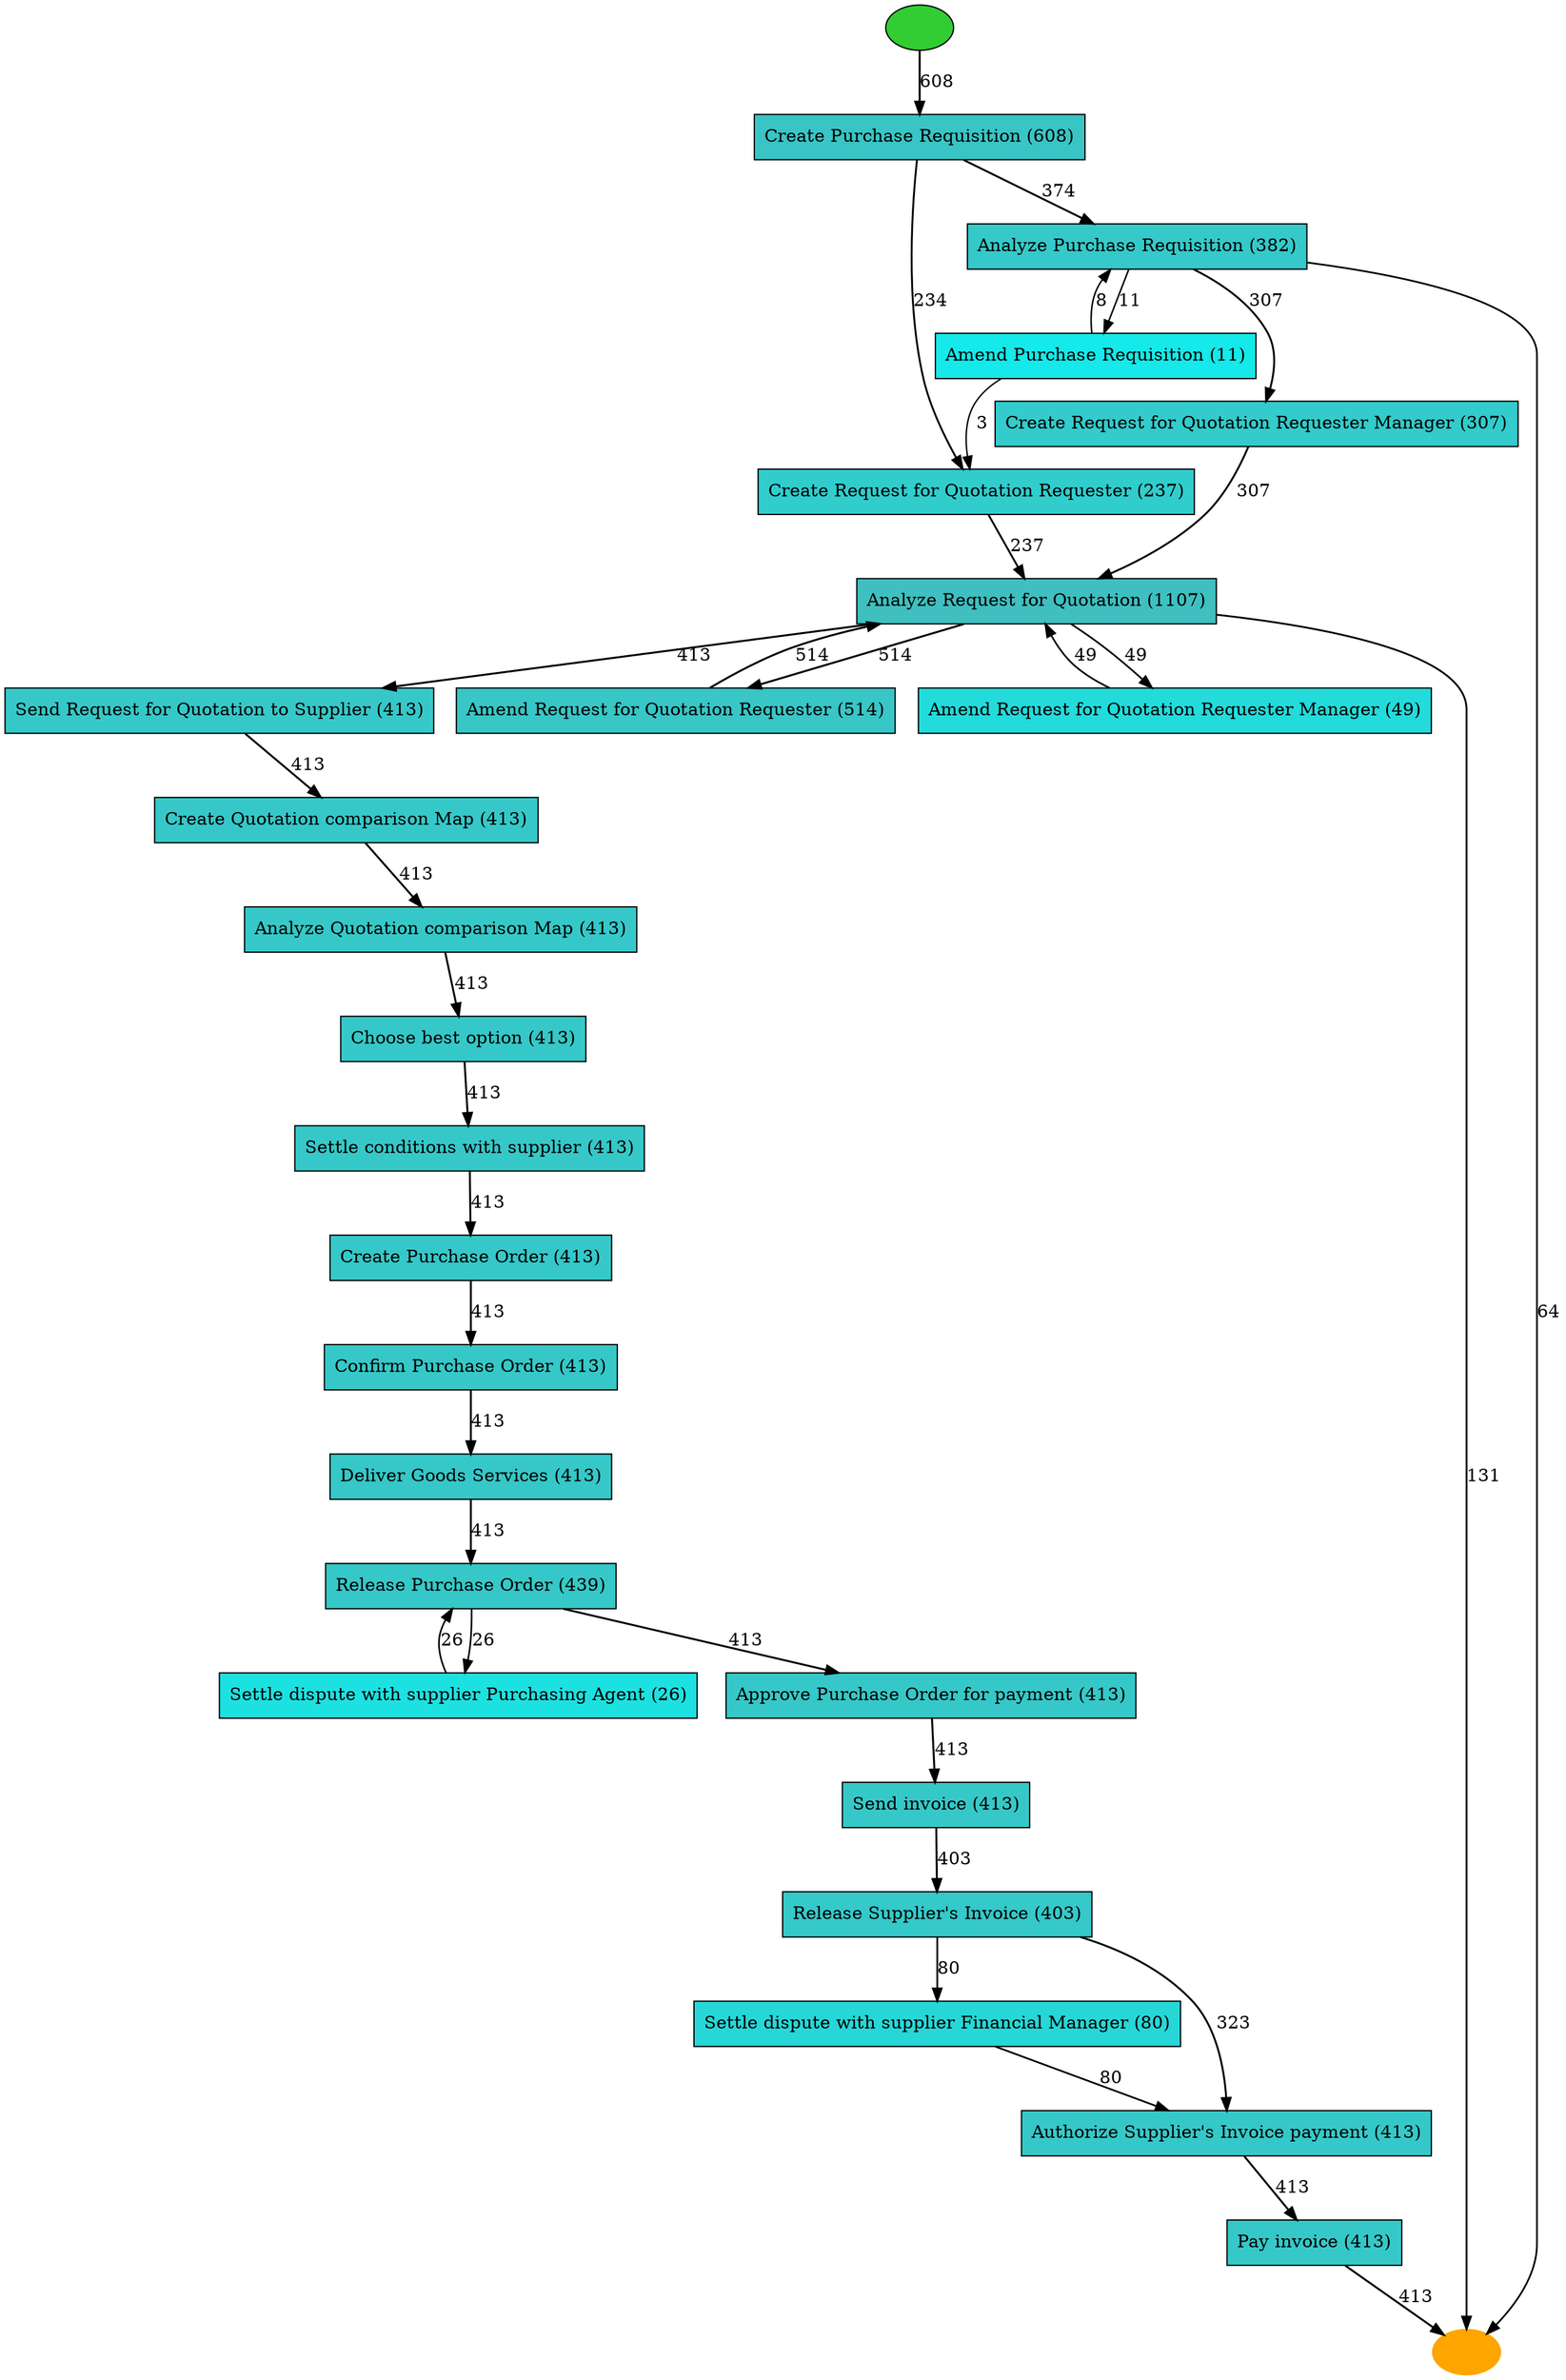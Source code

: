 strict digraph G {
	graph [bb="0,0,1268.4,1914",
		bgcolor=white
	];
	node [label="\N"];
	"230fb60a-bf3b-44b7-99e3-1a0be203fd68"	[fillcolor="#39C5C5",
		fontcolor="#000000",
		height=0.5,
		label="Create Purchase Requisition (608)",
		pos="458.88,1807.5",
		shape=box,
		style=filled,
		width=2.816];
	"1ead6de9-113d-4310-82b9-fc84a1efb76f"	[fillcolor="#31CDCD",
		fontcolor="#000000",
		height=0.5,
		label="Create Request for Quotation Requester (237)",
		pos="485.88,1522.5",
		shape=box,
		style=filled,
		width=3.7014];
	"230fb60a-bf3b-44b7-99e3-1a0be203fd68" -> "1ead6de9-113d-4310-82b9-fc84a1efb76f"	[color="#000000",
		fontcolor="#000000",
		label=234,
		lp="467,1674.8",
		penwidth=1.4963259558312871,
		pos="e,479.78,1541 457.72,1789.3 455.75,1755.3 452.79,1677.2 461.88,1612.5 464.74,1592.1 470.79,1569.7 476.1,1552.5"];
	"df119be8-fed9-4887-b14d-93b49a3bf11a"	[fillcolor="#35C9C9",
		fontcolor="#000000",
		height=0.5,
		label="Analyze Purchase Requisition (382)",
		pos="601.88,1719",
		shape=box,
		style=filled,
		width=2.9514];
	"230fb60a-bf3b-44b7-99e3-1a0be203fd68" -> "df119be8-fed9-4887-b14d-93b49a3bf11a"	[color="#000000",
		fontcolor="#000000",
		label=374,
		lp="554,1763.2",
		penwidth=1.538811456906401,
		pos="e,573.33,1737.3 487.47,1789.2 509.1,1776.1 539.04,1758 562.86,1743.6"];
	"8fc1d169-c099-4030-a339-0deadd31ae7a"	[fillcolor="#3FBFBF",
		fontcolor="#000000",
		height=0.5,
		label="Analyze Request for Quotation (1107)",
		pos="485.88,1434",
		shape=box,
		style=filled,
		width=3.1285];
	"1ead6de9-113d-4310-82b9-fc84a1efb76f" -> "8fc1d169-c099-4030-a339-0deadd31ae7a"	[color="#000000",
		fontcolor="#000000",
		label=237,
		lp="496,1478.2",
		penwidth=1.4974791521519522,
		pos="e,485.88,1452.4 485.88,1504.4 485.88,1493 485.88,1477.7 485.88,1464.3"];
	"9c73693a-7223-434e-b95c-a41d661407cc"	[fillcolor="#33CBCB",
		fontcolor="#000000",
		height=0.5,
		label="Create Request for Quotation Requester Manager (307)",
		pos="689.88,1576.5",
		shape=box,
		style=filled,
		width=4.4306];
	"df119be8-fed9-4887-b14d-93b49a3bf11a" -> "9c73693a-7223-434e-b95c-a41d661407cc"	[color="#000000",
		fontcolor="#000000",
		label=307,
		lp="679,1674.8",
		penwidth=1.5209181620885066,
		pos="e,691.33,1594.9 631.25,1700.6 649.02,1688.3 670.41,1670.3 681.88,1648.5 688.52,1635.9 690.81,1620.2 691.31,1606.8"];
	"2468f8d2-a152-479b-8936-4b2ad504ad1b"	[fillcolor="#15E9E9",
		fontcolor="#000000",
		height=0.5,
		label="Amend Purchase Requisition (11)",
		pos="571.88,1630.5",
		shape=box,
		style=filled,
		width=2.7951];
	"df119be8-fed9-4887-b14d-93b49a3bf11a" -> "2468f8d2-a152-479b-8936-4b2ad504ad1b"	[color="#000000",
		fontcolor="#000000",
		label=11,
		lp="595.62,1674.8",
		penwidth=1.2259006045261818,
		pos="e,577.89,1648.9 595.95,1700.9 591.91,1689.3 586.46,1673.5 581.77,1660"];
	end_0	[color="#FFA500",
		fillcolor="#FFA500",
		fontcolor="#FFA500",
		fontsize=8,
		height=0.5,
		label="@@E",
		pos="829.88,18",
		style=filled,
		width=0.75];
	"df119be8-fed9-4887-b14d-93b49a3bf11a" -> end_0	[color="#000000",
		fontcolor="#000000",
		label=64,
		lp="1261.6,858.75",
		penwidth=1.3794897518086944,
		pos="e,857.11,18.721 708.61,1714.6 893.75,1707.2 1254.9,1685.9 1254.9,1631.5 1254.9,1631.5 1254.9,1631.5 1254.9,105.5 1254.9,27.174 974.19,\
19.027 869.03,18.723"];
	"da23ca86-524a-4a00-b0f6-198cea7490f4"	[fillcolor="#36C8C8",
		fontcolor="#000000",
		height=0.5,
		label="Send Request for Quotation to Supplier (413)",
		pos="857.88,1345.5",
		shape=box,
		style=filled,
		width=3.6701];
	"8fc1d169-c099-4030-a339-0deadd31ae7a" -> "da23ca86-524a-4a00-b0f6-198cea7490f4"	[color="#000000",
		fontcolor="#000000",
		label=413,
		lp="727,1389.8",
		penwidth=1.547805997620483,
		pos="e,788.94,1363.9 568.8,1415.5 594.21,1410.1 622.22,1403.9 647.88,1398 690.64,1388.1 738.14,1376.5 777.13,1366.9"];
	"ea3440a8-00a0-408b-aa7d-2f03dbd61cb2"	[fillcolor="#38C6C6",
		fontcolor="#000000",
		height=0.5,
		label="Amend Request for Quotation Requester (514)",
		pos="135.88,1345.5",
		shape=box,
		style=filled,
		width=3.7743];
	"8fc1d169-c099-4030-a339-0deadd31ae7a" -> "ea3440a8-00a0-408b-aa7d-2f03dbd61cb2"	[color="#000000",
		fontcolor="#000000",
		label=514,
		lp="353,1389.8",
		penwidth=1.567651536423976,
		pos="e,206.47,1363.9 415.47,1415.6 358.48,1401.5 278.13,1381.7 218.17,1366.8"];
	"bda0d319-4930-4d03-87c7-817e229c4e3e"	[fillcolor="#23DBDB",
		fontcolor="#000000",
		height=0.5,
		label="Amend Request for Quotation Requester Manager (49)",
		pos="448.88,1345.5",
		shape=box,
		style=filled,
		width=4.4097];
	"8fc1d169-c099-4030-a339-0deadd31ae7a" -> "bda0d319-4930-4d03-87c7-817e229c4e3e"	[color="#000000",
		fontcolor="#000000",
		label=49,
		lp="477.62,1389.8",
		penwidth=1.3556384550389224,
		pos="e,456.36,1363.9 478.55,1415.8 474.27,1405.8 468.77,1392.9 463.88,1381.5 462.96,1379.4 462.01,1377.1 461.06,1374.9"];
	"8fc1d169-c099-4030-a339-0deadd31ae7a" -> end_0	[color="#000000",
		fontcolor="#000000",
		label=131,
		lp="646,726",
		penwidth=1.4438910838714882,
		pos="e,802.49,19.13 569.65,1415.6 604.01,1403.1 635.88,1382 635.88,1346.5 635.88,1346.5 635.88,1346.5 635.88,105.5 635.88,38.475 733.66,\
23.021 790.39,19.694"];
	"5c766c53-326c-47a8-8fdc-41bd7a294250"	[fillcolor="#36C8C8",
		fontcolor="#000000",
		height=0.5,
		label="Create Quotation comparison Map (413)",
		pos="857.88,1257",
		shape=box,
		style=filled,
		width=3.316];
	"da23ca86-524a-4a00-b0f6-198cea7490f4" -> "5c766c53-326c-47a8-8fdc-41bd7a294250"	[color="#000000",
		fontcolor="#000000",
		label=413,
		lp="868,1301.2",
		penwidth=1.547805997620483,
		pos="e,857.88,1275.4 857.88,1327.4 857.88,1316 857.88,1300.7 857.88,1287.3"];
	"f65d0338-2eff-4394-84eb-08cf412f21d0"	[fillcolor="#36C8C8",
		fontcolor="#000000",
		height=0.5,
		label="Analyze Quotation comparison Map (413)",
		pos="857.88,1168.5",
		shape=box,
		style=filled,
		width=3.4514];
	"5c766c53-326c-47a8-8fdc-41bd7a294250" -> "f65d0338-2eff-4394-84eb-08cf412f21d0"	[color="#000000",
		fontcolor="#000000",
		label=413,
		lp="868,1212.8",
		penwidth=1.547805997620483,
		pos="e,857.88,1186.9 857.88,1238.9 857.88,1227.5 857.88,1212.2 857.88,1198.8"];
	"b312857b-fabc-41e5-b8c0-03cc2517aef7"	[fillcolor="#36C8C8",
		fontcolor="#000000",
		height=0.5,
		label="Choose best option (413)",
		pos="858.88,1080",
		shape=box,
		style=filled,
		width=2.1285];
	"f65d0338-2eff-4394-84eb-08cf412f21d0" -> "b312857b-fabc-41e5-b8c0-03cc2517aef7"	[color="#000000",
		fontcolor="#000000",
		label=413,
		lp="868,1124.2",
		penwidth=1.547805997620483,
		pos="e,858.67,1098.4 858.07,1150.4 858.2,1139 858.38,1123.7 858.54,1110.3"];
	"d2a13858-2ce6-49d2-a53d-ca37d2f70a43"	[fillcolor="#36C8C8",
		fontcolor="#000000",
		height=0.5,
		label="Settle conditions with supplier (413)",
		pos="859.88,991.5",
		shape=box,
		style=filled,
		width=2.9826];
	"b312857b-fabc-41e5-b8c0-03cc2517aef7" -> "d2a13858-2ce6-49d2-a53d-ca37d2f70a43"	[color="#000000",
		fontcolor="#000000",
		label=413,
		lp="869,1035.8",
		penwidth=1.547805997620483,
		pos="e,859.67,1009.9 859.07,1061.9 859.2,1050.5 859.38,1035.2 859.54,1021.8"];
	"9c0ed34f-7006-430c-b2d5-709066dc5f1c"	[fillcolor="#36C8C8",
		fontcolor="#000000",
		height=0.5,
		label="Create Purchase Order (413)",
		pos="869.88,903",
		shape=box,
		style=filled,
		width=2.3889];
	"d2a13858-2ce6-49d2-a53d-ca37d2f70a43" -> "9c0ed34f-7006-430c-b2d5-709066dc5f1c"	[color="#000000",
		fontcolor="#000000",
		label=413,
		lp="875,947.25",
		penwidth=1.547805997620483,
		pos="e,867.87,921.35 861.85,973.41 863.17,961.99 864.94,946.68 866.48,933.34"];
	"bed091be-5e1a-498b-a406-b73dfe65b335"	[fillcolor="#36C8C8",
		fontcolor="#000000",
		height=0.5,
		label="Confirm Purchase Order (413)",
		pos="873.88,814.5",
		shape=box,
		style=filled,
		width=2.5451];
	"9c0ed34f-7006-430c-b2d5-709066dc5f1c" -> "bed091be-5e1a-498b-a406-b73dfe65b335"	[color="#000000",
		fontcolor="#000000",
		label=413,
		lp="882,858.75",
		penwidth=1.547805997620483,
		pos="e,873.07,832.85 870.67,884.91 871.19,873.49 871.9,858.18 872.52,844.84"];
	"e0d3ef23-b3a8-4ab5-ae4e-156293c31f9f"	[fillcolor="#36C8C8",
		fontcolor="#000000",
		height=0.5,
		label="Deliver Goods Services (413)",
		pos="889.88,726",
		shape=box,
		style=filled,
		width=2.4722];
	"bed091be-5e1a-498b-a406-b73dfe65b335" -> "e0d3ef23-b3a8-4ab5-ae4e-156293c31f9f"	[color="#000000",
		fontcolor="#000000",
		label=413,
		lp="893,770.25",
		penwidth=1.547805997620483,
		pos="e,886.67,744.35 877.04,796.41 879.15,784.99 881.98,769.68 884.45,756.34"];
	"e6b46e89-77e8-4584-9430-dcce4fd51e00"	[fillcolor="#36C8C8",
		fontcolor="#000000",
		height=0.5,
		label="Release Purchase Order (439)",
		pos="921.88,637.5",
		shape=box,
		style=filled,
		width=2.4826];
	"e0d3ef23-b3a8-4ab5-ae4e-156293c31f9f" -> "e6b46e89-77e8-4584-9430-dcce4fd51e00"	[color="#000000",
		fontcolor="#000000",
		label=413,
		lp="918,681.75",
		penwidth=1.547805997620483,
		pos="e,915.46,655.85 896.2,707.91 900.51,696.26 906.32,680.55 911.32,667.02"];
	"42e55833-33c9-486c-b3ac-23193a3982b8"	[fillcolor="#36C8C8",
		fontcolor="#000000",
		height=0.5,
		label="Approve Purchase Order for payment (413)",
		pos="790.88,549",
		shape=box,
		style=filled,
		width=3.5347];
	"e6b46e89-77e8-4584-9430-dcce4fd51e00" -> "42e55833-33c9-486c-b3ac-23193a3982b8"	[color="#000000",
		fontcolor="#000000",
		label=413,
		lp="878,593.25",
		penwidth=1.547805997620483,
		pos="e,817.02,567.27 895.68,619.2 876.05,606.24 848.93,588.34 827.2,573.99"];
	"84acfaef-4150-47e5-a5a2-f5bd5440ba5b"	[fillcolor="#1DE1E1",
		fontcolor="#000000",
		height=0.5,
		label="Settle dispute with supplier Purchasing Agent (26)",
		pos="1081.9,549",
		shape=box,
		style=filled,
		width=4.0347];
	"e6b46e89-77e8-4584-9430-dcce4fd51e00" -> "84acfaef-4150-47e5-a5a2-f5bd5440ba5b"	[color="#000000",
		fontcolor="#000000",
		label=26,
		lp="958.62,593.25",
		penwidth=1.299621533273121,
		pos="e,984.27,567.42 928.07,619.29 932.99,607.97 940.96,593.68 952.38,585 958.86,580.07 966,575.83 973.49,572.19"];
	"a8ef49f3-3d6b-452c-a08c-3f56db1cd807"	[fillcolor="#36C8C8",
		fontcolor="#000000",
		height=0.5,
		label="Send invoice (413)",
		pos="790.88,460.5",
		shape=box,
		style=filled,
		width=1.6597];
	"42e55833-33c9-486c-b3ac-23193a3982b8" -> "a8ef49f3-3d6b-452c-a08c-3f56db1cd807"	[color="#000000",
		fontcolor="#000000",
		label=413,
		lp="801,504.75",
		penwidth=1.547805997620483,
		pos="e,790.88,478.85 790.88,530.91 790.88,519.49 790.88,504.18 790.88,490.84"];
	"6c6c8b97-21d6-49a7-be4e-e4fb7820b1e1"	[fillcolor="#35C9C9",
		fontcolor="#000000",
		height=0.5,
		label="Release Supplier's Invoice (403)",
		pos="790.88,372",
		shape=box,
		style=filled,
		width=2.6701];
	"a8ef49f3-3d6b-452c-a08c-3f56db1cd807" -> "6c6c8b97-21d6-49a7-be4e-e4fb7820b1e1"	[color="#000000",
		fontcolor="#000000",
		label=403,
		lp="801,416.25",
		penwidth=1.545583170723741,
		pos="e,790.88,390.35 790.88,442.41 790.88,430.99 790.88,415.68 790.88,402.34"];
	"bc0a5edc-ec67-4d53-85a5-1360c9e7ea6e"	[fillcolor="#36C8C8",
		fontcolor="#000000",
		height=0.5,
		label="Authorize Supplier's Invoice payment (413)",
		pos="829.88,195",
		shape=box,
		style=filled,
		width=3.5451];
	"6c6c8b97-21d6-49a7-be4e-e4fb7820b1e1" -> "bc0a5edc-ec67-4d53-85a5-1360c9e7ea6e"	[color="#000000",
		fontcolor="#000000",
		label=323,
		lp="754,283.5",
		penwidth=1.5255221377993027,
		pos="e,796.42,213.37 773.79,353.68 755.22,332.66 730.04,296.21 744.62,265.5 753.51,246.79 770.18,231.45 786.43,220"];
	"2447acfd-61d7-4ca1-b6db-caf3376bab88"	[fillcolor="#27D7D7",
		fontcolor="#000000",
		height=0.5,
		label="Settle dispute with supplier Financial Manager (80)",
		pos="922.88,283.5",
		shape=box,
		style=filled,
		width=4.1285];
	"6c6c8b97-21d6-49a7-be4e-e4fb7820b1e1" -> "2447acfd-61d7-4ca1-b6db-caf3376bab88"	[color="#000000",
		fontcolor="#000000",
		label=80,
		lp="874.62,327.75",
		penwidth=1.3994953776974945,
		pos="e,896.53,301.77 817.27,353.7 837.14,340.68 864.62,322.67 886.57,308.29"];
	"c5f899c2-798a-42d0-ae30-052772cd1f90"	[fillcolor="#36C8C8",
		fontcolor="#000000",
		height=0.5,
		label="Pay invoice (413)",
		pos="829.88,106.5",
		shape=box,
		style=filled,
		width=1.566];
	"bc0a5edc-ec67-4d53-85a5-1360c9e7ea6e" -> "c5f899c2-798a-42d0-ae30-052772cd1f90"	[color="#000000",
		fontcolor="#000000",
		label=413,
		lp="840,150.75",
		penwidth=1.547805997620483,
		pos="e,829.88,124.85 829.88,176.91 829.88,165.49 829.88,150.18 829.88,136.84"];
	"2447acfd-61d7-4ca1-b6db-caf3376bab88" -> "bc0a5edc-ec67-4d53-85a5-1360c9e7ea6e"	[color="#000000",
		fontcolor="#000000",
		label=80,
		lp="890.62,239.25",
		penwidth=1.3994953776974945,
		pos="e,848.53,213.35 904.5,265.41 890.96,252.82 872.32,235.48 857.06,221.29"];
	"c5f899c2-798a-42d0-ae30-052772cd1f90" -> end_0	[color="#000000",
		fontcolor="#000000",
		label=413,
		lp="840,62.25",
		penwidth=1.547805997620483,
		pos="e,829.88,36.35 829.88,88.41 829.88,76.993 829.88,61.68 829.88,48.342"];
	"9c73693a-7223-434e-b95c-a41d661407cc" -> "8fc1d169-c099-4030-a339-0deadd31ae7a"	[color="#000000",
		fontcolor="#000000",
		label=307,
		lp="673,1522.5",
		penwidth=1.5209181620885066,
		pos="e,532.98,1452.5 677.94,1558.3 666.49,1542.7 648.01,1519.9 627.88,1504.5 602.62,1485.1 571.12,1469.1 544.2,1457.3"];
	"2468f8d2-a152-479b-8936-4b2ad504ad1b" -> "1ead6de9-113d-4310-82b9-fc84a1efb76f"	[color="#000000",
		fontcolor="#000000",
		label=3,
		lp="518.25,1576.5",
		penwidth=1.1260267601018081,
		pos="e,489.47,1540.9 534.91,1612 527.31,1607.1 519.88,1601.3 514.12,1594.5 503.81,1582.3 496.96,1565.9 492.58,1551.9"];
	"2468f8d2-a152-479b-8936-4b2ad504ad1b" -> "df119be8-fed9-4887-b14d-93b49a3bf11a"	[color="#000000",
		fontcolor="#000000",
		label=8,
		lp="578.25,1674.8",
		penwidth=1.1997476888487473,
		pos="e,585.48,1700.7 570.5,1648.7 570.27,1659 571.05,1672.1 575.12,1683 576.16,1685.8 577.48,1688.5 578.99,1691.1"];
	"ea3440a8-00a0-408b-aa7d-2f03dbd61cb2" -> "8fc1d169-c099-4030-a339-0deadd31ae7a"	[color="#000000",
		fontcolor="#000000",
		label=514,
		lp="266,1389.8",
		penwidth=1.567651536423976,
		pos="e,372.8,1421.7 169.86,1363.9 193.38,1375.2 225.71,1389.4 255.62,1398 289.18,1407.6 326.29,1414.7 360.74,1419.9"];
	"bda0d319-4930-4d03-87c7-817e229c4e3e" -> "8fc1d169-c099-4030-a339-0deadd31ae7a"	[color="#000000",
		fontcolor="#000000",
		label=49,
		lp="453.62,1389.8",
		penwidth=1.3556384550389224,
		pos="e,459.8,1415.6 444.18,1363.9 442.32,1374.3 441.6,1387.4 446.38,1398 447.79,1401.1 449.63,1404.1 451.75,1406.9"];
	"84acfaef-4150-47e5-a5a2-f5bd5440ba5b" -> "e6b46e89-77e8-4584-9430-dcce4fd51e00"	[color="#000000",
		fontcolor="#000000",
		label=26,
		lp="1022.6,593.25",
		penwidth=1.299621533273121,
		pos="e,953.87,619.2 1049.7,567.41 1025.1,580.72 990.91,599.18 964.11,613.66"];
	start_0	[color="#000000",
		fillcolor="#32CD32",
		fontcolor="#32CD32",
		fontsize=8,
		height=0.5,
		label="@@S",
		pos="458.88,1896",
		style=filled,
		width=0.75];
	start_0 -> "230fb60a-bf3b-44b7-99e3-1a0be203fd68"	[color="#000000",
		fontcolor="#000000",
		label=608,
		lp="469,1851.8",
		penwidth=1.5828925697918088,
		pos="e,458.88,1825.9 458.88,1877.9 458.88,1866.5 458.88,1851.2 458.88,1837.8"];
}

